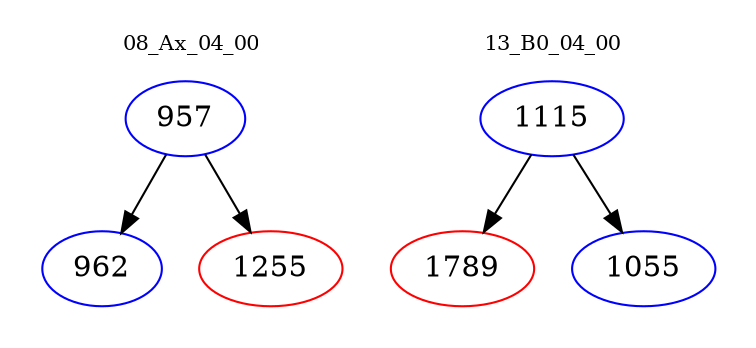 digraph{
subgraph cluster_0 {
color = white
label = "08_Ax_04_00";
fontsize=10;
T0_957 [label="957", color="blue"]
T0_957 -> T0_962 [color="black"]
T0_962 [label="962", color="blue"]
T0_957 -> T0_1255 [color="black"]
T0_1255 [label="1255", color="red"]
}
subgraph cluster_1 {
color = white
label = "13_B0_04_00";
fontsize=10;
T1_1115 [label="1115", color="blue"]
T1_1115 -> T1_1789 [color="black"]
T1_1789 [label="1789", color="red"]
T1_1115 -> T1_1055 [color="black"]
T1_1055 [label="1055", color="blue"]
}
}
